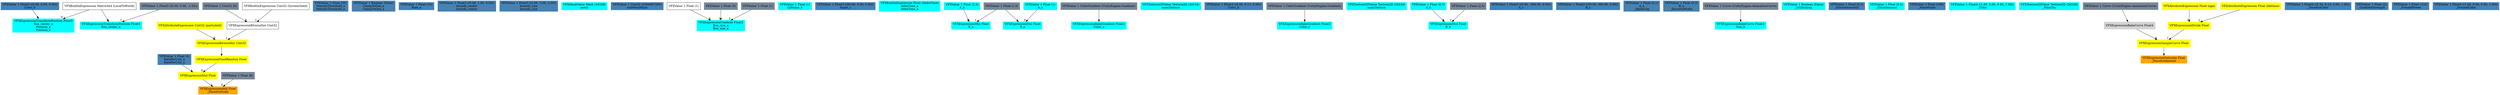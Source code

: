 digraph G {
node0 [shape="box" color="cyan" style="filled" label="VFXExpressionTransformPosition Float3
Box_center_a
Position_a
Position_a"]
node1 [shape="box" label="VFXBuiltInExpression Matrix4x4 (LocalToWorld)"]
node2 [shape="box" color="steelblue" style="filled" label="VFXValue`1 Float3 ((0.00, 0.00, 0.00))
Color_b"]
node3 [shape="box" color="steelblue" style="filled" label="VFXValue`1 Float (4)
RatePerUnit_a
RatePerUnit_a"]
node4 [shape="box" color="steelblue" style="filled" label="VFXValue`1 Float (50)
VelocityThreshold_a
VelocityThreshold_a"]
node5 [shape="box" color="steelblue" style="filled" label="VFXValue`1 Boolean (False)
ClampToOne_a
ClampToOne_a"]
node6 [shape="box" color="steelblue" style="filled" label="VFXValue`1 Float (10)
Rate_a"]
node7 [shape="box" color="steelblue" style="filled" label="VFXValue`1 Float3 ((0.00, 1.00, 0.00))
bounds_center
bounds_center"]
node8 [shape="box" color="steelblue" style="filled" label="VFXValue`1 Float3 ((2.00, 3.00, 2.00))
bounds_size
bounds_size"]
node9 [shape="box" color="cyan" style="filled" label="VFXMeshValue Mesh (34538)
mesh"]
node10 [shape="box" color="steelblue" style="filled" label="VFXValue`1 Uint32 (4294967295)
subMeshMask"]
node11 [shape="box" color="cyan" style="filled" label="VFXExpressionCombine Float3
Box_size_a
Box_size_a"]
node12 [shape="box" label="VFXValue`1 Float (1)"]
node13 [shape="box" color="lightslategray" style="filled" label="VFXValue`1 Float (0)"]
node14 [shape="box" color="lightslategray" style="filled" label="VFXValue`1 Float (1)"]
node15 [shape="box" color="cyan" style="filled" label="VFXValue`1 Float (1)
Lifetime_b"]
node16 [shape="box" color="steelblue" style="filled" label="VFXValue`1 Float3 ((90.00, 0.00, 0.00))
Angle_c"]
node17 [shape="box" color="cyan" style="filled" label="VFXBuiltInExpression Float (DeltaTime)
deltaTime_a
deltaTime_a"]
node18 [shape="box" color="cyan" style="filled" label="VFXValue`1 Float (2,5)
A_a"]
node19 [shape="box" color="cyan" style="filled" label="VFXExpressionMul Float
B_a"]
node20 [shape="box" color="lightslategray" style="filled" label="VFXValue`1 Float (1,5)"]
node21 [shape="box" color="cyan" style="filled" label="VFXExpressionBakeGradient Float2
Color_c"]
node22 [shape="box" color="lightslategray" style="filled" label="VFXValue`1 ColorGradient (UnityEngine.Gradient)"]
node23 [shape="box" color="cyan" style="filled" label="VFXTexture2DValue Texture2D (34534)
mainTexture"]
node24 [shape="box" color="cyan" style="filled" label="VFXValue`1 Float (1)
A_a"]
node25 [shape="box" color="cyan" style="filled" label="VFXExpressionMul Float
B_a"]
node26 [shape="box" color="steelblue" style="filled" label="VFXValue`1 Float3 ((4.00, 0.13, 0.00))
Color_b"]
node27 [shape="box" color="cyan" style="filled" label="VFXExpressionBakeGradient Float2
Color_c"]
node28 [shape="box" color="lightslategray" style="filled" label="VFXValue`1 ColorGradient (UnityEngine.Gradient)"]
node29 [shape="box" color="cyan" style="filled" label="VFXTexture2DValue Texture2D (34534)
mainTexture"]
node30 [shape="box" color="cyan" style="filled" label="VFXExpressionTransformPosition Float3
Box_center_a"]
node31 [shape="box" color="lightslategray" style="filled" label="VFXValue`1 Float3 ((0.00, 0.00, -1.05))"]
node32 [shape="box" color="cyan" style="filled" label="VFXValue`1 Float (0,5)
A_b"]
node33 [shape="box" color="cyan" style="filled" label="VFXExpressionMul Float
B_b"]
node34 [shape="box" color="lightslategray" style="filled" label="VFXValue`1 Float (2,5)"]
node35 [shape="box" color="steelblue" style="filled" label="VFXValue`1 Float3 ((0.00, -360.00, 0.00))
A_c"]
node36 [shape="box" color="steelblue" style="filled" label="VFXValue`1 Float3 ((30.00, 360.00, 0.00))
B_c"]
node37 [shape="box" color="steelblue" style="filled" label="VFXValue`1 Float (0,1)
A_a
_AlphaClip"]
node38 [shape="box" color="steelblue" style="filled" label="VFXValue`1 Float (0,3)
B_a
_DissolveWidth"]
node39 [shape="box" color="cyan" style="filled" label="VFXExpressionBakeCurve Float4
Size_b"]
node40 [shape="box" color="lightslategray" style="filled" label="VFXValue`1 Curve (UnityEngine.AnimationCurve)"]
node41 [shape="box" color="cyan" style="filled" label="VFXValue`1 Boolean (False)
_IsGlitching"]
node42 [shape="box" color="steelblue" style="filled" label="VFXValue`1 Float (0,5)
_GlitchAmount02"]
node43 [shape="box" color="cyan" style="filled" label="VFXValue`1 Float (0,5)
_GlitchAmount"]
node44 [shape="box" color="steelblue" style="filled" label="VFXValue`1 Float (100)
_NoiseScale"]
node45 [shape="box" color="cyan" style="filled" label="VFXValue`1 Float4 ((1.00, 0.00, 0.00, 1.00))
_Color"]
node46 [shape="box" color="cyan" style="filled" label="VFXTexture2DValue Texture2D (34536)
_MainTex"]
node47 [shape="box" color="orange" style="filled" label="VFXExpressionSaturate Float
_DissolveAmount"]
node48 [shape="box" color="yellow" style="filled" label="VFXExpressionSampleCurve Float"]
node49 [shape="box" color="lightgray" style="filled" label="VFXExpressionBakeCurve Float4"]
node50 [shape="box" color="lightslategray" style="filled" label="VFXValue`1 Curve (UnityEngine.AnimationCurve)"]
node51 [shape="box" color="yellow" style="filled" label="VFXExpressionDivide Float"]
node52 [shape="box" color="yellow" style="filled" label="VFXAttributeExpression Float (age)"]
node53 [shape="box" color="yellow" style="filled" label="VFXAttributeExpression Float (lifetime)"]
node54 [shape="box" color="steelblue" style="filled" label="VFXValue`1 Float4 ((5.34, 0.15, 0.00, 1.00))
_DissolveColor"]
node55 [shape="box" color="orange" style="filled" label="VFXExpressionAdd Float
_DissolveScale"]
node56 [shape="box" color="lightslategray" style="filled" label="VFXValue`1 Float (8)"]
node57 [shape="box" color="yellow" style="filled" label="VFXExpressionMul Float"]
node58 [shape="box" color="yellow" style="filled" label="VFXExpressionFixedRandom Float"]
node59 [shape="box" color="yellow" style="filled" label="VFXExpressionBitwiseXor Uint32"]
node60 [shape="box" color="yellow" style="filled" label="VFXAttributeExpression Uint32 (particleId)"]
node61 [shape="box" label="VFXExpressionBitwiseXor Uint32"]
node62 [shape="box" color="lightslategray" style="filled" label="VFXValue`1 Uint32 (0)"]
node63 [shape="box" label="VFXBuiltInExpression Uint32 (SystemSeed)"]
node64 [shape="box" color="steelblue" style="filled" label="VFXValue`1 Float (2)
_GradientStrength"]
node65 [shape="box" color="steelblue" style="filled" label="VFXValue`1 Float (-0,6)
_FresnelPower"]
node66 [shape="box" color="steelblue" style="filled" label="VFXValue`1 Float4 ((1.00, 0.00, 0.00, 1.00))
_FresnelColor"]
node1 -> node0 [headlabel="0"]
node2 -> node0 [headlabel="1"]
node12 -> node11 [headlabel="0"]
node13 -> node11 [headlabel="1"]
node14 -> node11 [headlabel="2"]
node18 -> node19 [headlabel="0"]
node20 -> node19 [headlabel="1"]
node22 -> node21 
node24 -> node25 [headlabel="0"]
node20 -> node25 [headlabel="1"]
node28 -> node27 
node1 -> node30 [headlabel="0"]
node31 -> node30 [headlabel="1"]
node32 -> node33 [headlabel="0"]
node34 -> node33 [headlabel="1"]
node40 -> node39 
node48 -> node47 
node49 -> node48 [headlabel="0"]
node51 -> node48 [headlabel="1"]
node50 -> node49 
node52 -> node51 [headlabel="0"]
node53 -> node51 [headlabel="1"]
node56 -> node55 [headlabel="0"]
node57 -> node55 [headlabel="1"]
node58 -> node57 [headlabel="0"]
node3 -> node57 [headlabel="1"]
node59 -> node58 
node60 -> node59 [headlabel="0"]
node61 -> node59 [headlabel="1"]
node62 -> node61 [headlabel="0"]
node63 -> node61 [headlabel="1"]
}
